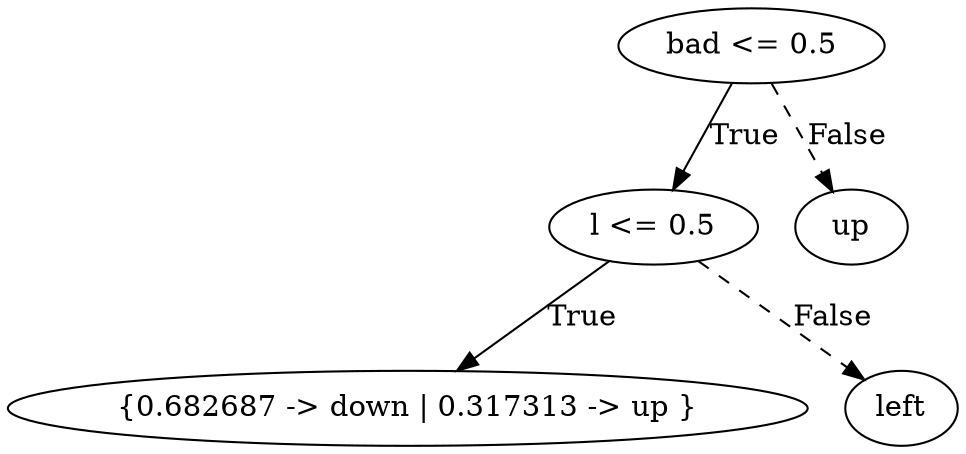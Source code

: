digraph {
0 [label="bad <= 0.5"];
1 [label="l <= 0.5"];
2 [label="{0.682687 -> down | 0.317313 -> up }"];
1 -> 2 [label="True"];
3 [label="left"];
1 -> 3 [style="dashed", label="False"];
0 -> 1 [label="True"];
4 [label="up"];
0 -> 4 [style="dashed", label="False"];

}